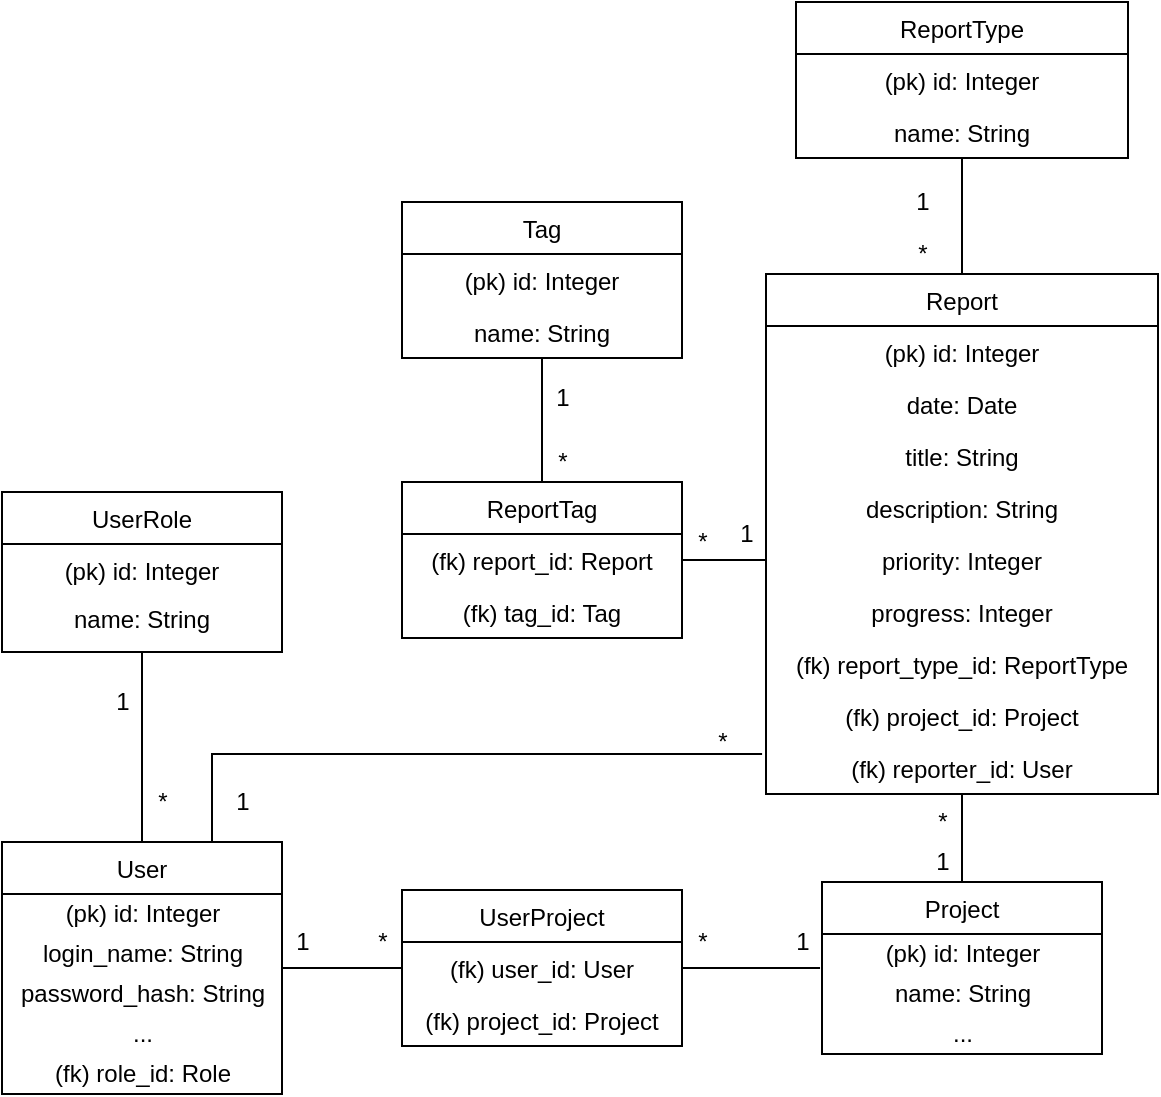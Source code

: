 <mxfile version="12.8.6" type="device"><diagram id="C5RBs43oDa-KdzZeNtuy" name="Page-1"><mxGraphModel dx="782" dy="1166" grid="1" gridSize="10" guides="1" tooltips="1" connect="1" arrows="1" fold="1" page="1" pageScale="1" pageWidth="827" pageHeight="1169" math="0" shadow="0"><root><mxCell id="WIyWlLk6GJQsqaUBKTNV-0"/><mxCell id="WIyWlLk6GJQsqaUBKTNV-1" parent="WIyWlLk6GJQsqaUBKTNV-0"/><mxCell id="I-xvTAF3Feiu-g91yrGB-6" style="edgeStyle=orthogonalEdgeStyle;rounded=0;orthogonalLoop=1;jettySize=auto;html=1;exitX=0.5;exitY=0;exitDx=0;exitDy=0;entryX=0.5;entryY=1;entryDx=0;entryDy=0;endArrow=none;endFill=0;" parent="WIyWlLk6GJQsqaUBKTNV-1" source="I-xvTAF3Feiu-g91yrGB-0" target="I-xvTAF3Feiu-g91yrGB-4" edge="1"><mxGeometry relative="1" as="geometry"/></mxCell><mxCell id="I-xvTAF3Feiu-g91yrGB-27" style="edgeStyle=orthogonalEdgeStyle;rounded=0;orthogonalLoop=1;jettySize=auto;html=1;exitX=1;exitY=0.5;exitDx=0;exitDy=0;entryX=0;entryY=0.5;entryDx=0;entryDy=0;endArrow=none;endFill=0;" parent="WIyWlLk6GJQsqaUBKTNV-1" source="I-xvTAF3Feiu-g91yrGB-0" target="I-xvTAF3Feiu-g91yrGB-24" edge="1"><mxGeometry relative="1" as="geometry"/></mxCell><mxCell id="I-xvTAF3Feiu-g91yrGB-0" value="User" style="swimlane;fontStyle=0;childLayout=stackLayout;horizontal=1;startSize=26;fillColor=none;horizontalStack=0;resizeParent=1;resizeParentMax=0;resizeLast=0;collapsible=1;marginBottom=0;" parent="WIyWlLk6GJQsqaUBKTNV-1" vertex="1"><mxGeometry x="170" y="680" width="140" height="126" as="geometry"/></mxCell><mxCell id="I-xvTAF3Feiu-g91yrGB-7" value="&lt;div&gt;(pk) id: Integer&lt;/div&gt;" style="text;html=1;align=center;verticalAlign=middle;resizable=0;points=[];autosize=1;" parent="I-xvTAF3Feiu-g91yrGB-0" vertex="1"><mxGeometry y="26" width="140" height="20" as="geometry"/></mxCell><mxCell id="I-xvTAF3Feiu-g91yrGB-8" value="&lt;div&gt;login_name: String&lt;/div&gt;" style="text;html=1;align=center;verticalAlign=middle;resizable=0;points=[];autosize=1;" parent="I-xvTAF3Feiu-g91yrGB-0" vertex="1"><mxGeometry y="46" width="140" height="20" as="geometry"/></mxCell><mxCell id="I-xvTAF3Feiu-g91yrGB-9" value="&lt;div&gt;password_hash: String&lt;/div&gt;" style="text;html=1;align=center;verticalAlign=middle;resizable=0;points=[];autosize=1;" parent="I-xvTAF3Feiu-g91yrGB-0" vertex="1"><mxGeometry y="66" width="140" height="20" as="geometry"/></mxCell><mxCell id="I-xvTAF3Feiu-g91yrGB-73" value="..." style="text;html=1;align=center;verticalAlign=middle;resizable=0;points=[];autosize=1;" parent="I-xvTAF3Feiu-g91yrGB-0" vertex="1"><mxGeometry y="86" width="140" height="20" as="geometry"/></mxCell><mxCell id="I-xvTAF3Feiu-g91yrGB-10" value="(fk) role_id: Role" style="text;html=1;align=center;verticalAlign=middle;resizable=0;points=[];autosize=1;" parent="I-xvTAF3Feiu-g91yrGB-0" vertex="1"><mxGeometry y="106" width="140" height="20" as="geometry"/></mxCell><mxCell id="I-xvTAF3Feiu-g91yrGB-4" value="UserRole" style="swimlane;fontStyle=0;childLayout=stackLayout;horizontal=1;startSize=26;fillColor=none;horizontalStack=0;resizeParent=1;resizeParentMax=0;resizeLast=0;collapsible=1;marginBottom=0;" parent="WIyWlLk6GJQsqaUBKTNV-1" vertex="1"><mxGeometry x="170" y="505" width="140" height="80" as="geometry"/></mxCell><mxCell id="I-xvTAF3Feiu-g91yrGB-5" value="(pk) id: Integer" style="text;strokeColor=none;fillColor=none;align=center;verticalAlign=top;spacingLeft=4;spacingRight=4;overflow=hidden;rotatable=0;points=[[0,0.5],[1,0.5]];portConstraint=eastwest;" parent="I-xvTAF3Feiu-g91yrGB-4" vertex="1"><mxGeometry y="26" width="140" height="24" as="geometry"/></mxCell><mxCell id="I-xvTAF3Feiu-g91yrGB-13" value="name: String" style="text;strokeColor=none;fillColor=none;align=center;verticalAlign=top;spacingLeft=4;spacingRight=4;overflow=hidden;rotatable=0;points=[[0,0.5],[1,0.5]];portConstraint=eastwest;" parent="I-xvTAF3Feiu-g91yrGB-4" vertex="1"><mxGeometry y="50" width="140" height="30" as="geometry"/></mxCell><mxCell id="I-xvTAF3Feiu-g91yrGB-11" value="1" style="text;html=1;align=center;verticalAlign=middle;resizable=0;points=[];autosize=1;" parent="WIyWlLk6GJQsqaUBKTNV-1" vertex="1"><mxGeometry x="220" y="600" width="20" height="20" as="geometry"/></mxCell><mxCell id="I-xvTAF3Feiu-g91yrGB-12" value="&lt;div&gt;*&lt;/div&gt;" style="text;html=1;align=center;verticalAlign=middle;resizable=0;points=[];autosize=1;" parent="WIyWlLk6GJQsqaUBKTNV-1" vertex="1"><mxGeometry x="240" y="650" width="20" height="20" as="geometry"/></mxCell><mxCell id="I-xvTAF3Feiu-g91yrGB-52" style="edgeStyle=orthogonalEdgeStyle;rounded=0;orthogonalLoop=1;jettySize=auto;html=1;exitX=0.5;exitY=0;exitDx=0;exitDy=0;entryX=0.5;entryY=1;entryDx=0;entryDy=0;endArrow=none;endFill=0;" parent="WIyWlLk6GJQsqaUBKTNV-1" source="I-xvTAF3Feiu-g91yrGB-14" target="I-xvTAF3Feiu-g91yrGB-39" edge="1"><mxGeometry relative="1" as="geometry"/></mxCell><mxCell id="I-xvTAF3Feiu-g91yrGB-14" value="Project" style="swimlane;fontStyle=0;childLayout=stackLayout;horizontal=1;startSize=26;fillColor=none;horizontalStack=0;resizeParent=1;resizeParentMax=0;resizeLast=0;collapsible=1;marginBottom=0;" parent="WIyWlLk6GJQsqaUBKTNV-1" vertex="1"><mxGeometry x="580" y="700" width="140" height="86" as="geometry"/></mxCell><mxCell id="I-xvTAF3Feiu-g91yrGB-15" value="&lt;div&gt;(pk) id: Integer&lt;/div&gt;" style="text;html=1;align=center;verticalAlign=middle;resizable=0;points=[];autosize=1;" parent="I-xvTAF3Feiu-g91yrGB-14" vertex="1"><mxGeometry y="26" width="140" height="20" as="geometry"/></mxCell><mxCell id="I-xvTAF3Feiu-g91yrGB-16" value="name: String" style="text;html=1;align=center;verticalAlign=middle;resizable=0;points=[];autosize=1;" parent="I-xvTAF3Feiu-g91yrGB-14" vertex="1"><mxGeometry y="46" width="140" height="20" as="geometry"/></mxCell><mxCell id="I-xvTAF3Feiu-g91yrGB-18" value="..." style="text;html=1;align=center;verticalAlign=middle;resizable=0;points=[];autosize=1;" parent="I-xvTAF3Feiu-g91yrGB-14" vertex="1"><mxGeometry y="66" width="140" height="20" as="geometry"/></mxCell><mxCell id="I-xvTAF3Feiu-g91yrGB-23" value="UserProject" style="swimlane;fontStyle=0;childLayout=stackLayout;horizontal=1;startSize=26;fillColor=none;horizontalStack=0;resizeParent=1;resizeParentMax=0;resizeLast=0;collapsible=1;marginBottom=0;align=center;" parent="WIyWlLk6GJQsqaUBKTNV-1" vertex="1"><mxGeometry x="370" y="704" width="140" height="78" as="geometry"/></mxCell><mxCell id="I-xvTAF3Feiu-g91yrGB-24" value="(fk) user_id: User" style="text;strokeColor=none;fillColor=none;align=center;verticalAlign=top;spacingLeft=4;spacingRight=4;overflow=hidden;rotatable=0;points=[[0,0.5],[1,0.5]];portConstraint=eastwest;" parent="I-xvTAF3Feiu-g91yrGB-23" vertex="1"><mxGeometry y="26" width="140" height="26" as="geometry"/></mxCell><mxCell id="I-xvTAF3Feiu-g91yrGB-25" value="(fk) project_id: Project" style="text;strokeColor=none;fillColor=none;align=center;verticalAlign=top;spacingLeft=4;spacingRight=4;overflow=hidden;rotatable=0;points=[[0,0.5],[1,0.5]];portConstraint=eastwest;" parent="I-xvTAF3Feiu-g91yrGB-23" vertex="1"><mxGeometry y="52" width="140" height="26" as="geometry"/></mxCell><mxCell id="I-xvTAF3Feiu-g91yrGB-30" style="edgeStyle=orthogonalEdgeStyle;rounded=0;orthogonalLoop=1;jettySize=auto;html=1;exitX=1;exitY=0.5;exitDx=0;exitDy=0;entryX=-0.007;entryY=0.85;entryDx=0;entryDy=0;entryPerimeter=0;endArrow=none;endFill=0;" parent="WIyWlLk6GJQsqaUBKTNV-1" source="I-xvTAF3Feiu-g91yrGB-24" target="I-xvTAF3Feiu-g91yrGB-15" edge="1"><mxGeometry relative="1" as="geometry"/></mxCell><mxCell id="I-xvTAF3Feiu-g91yrGB-31" value="1" style="text;html=1;align=center;verticalAlign=middle;resizable=0;points=[];autosize=1;" parent="WIyWlLk6GJQsqaUBKTNV-1" vertex="1"><mxGeometry x="310" y="720" width="20" height="20" as="geometry"/></mxCell><mxCell id="I-xvTAF3Feiu-g91yrGB-32" value="&lt;div&gt;*&lt;/div&gt;" style="text;html=1;align=center;verticalAlign=middle;resizable=0;points=[];autosize=1;" parent="WIyWlLk6GJQsqaUBKTNV-1" vertex="1"><mxGeometry x="350" y="720" width="20" height="20" as="geometry"/></mxCell><mxCell id="I-xvTAF3Feiu-g91yrGB-33" value="&lt;div&gt;*&lt;/div&gt;" style="text;html=1;align=center;verticalAlign=middle;resizable=0;points=[];autosize=1;" parent="WIyWlLk6GJQsqaUBKTNV-1" vertex="1"><mxGeometry x="510" y="720" width="20" height="20" as="geometry"/></mxCell><mxCell id="I-xvTAF3Feiu-g91yrGB-34" value="1" style="text;html=1;align=center;verticalAlign=middle;resizable=0;points=[];autosize=1;" parent="WIyWlLk6GJQsqaUBKTNV-1" vertex="1"><mxGeometry x="560" y="720" width="20" height="20" as="geometry"/></mxCell><mxCell id="I-xvTAF3Feiu-g91yrGB-55" style="edgeStyle=orthogonalEdgeStyle;rounded=0;orthogonalLoop=1;jettySize=auto;html=1;exitX=0.5;exitY=0;exitDx=0;exitDy=0;entryX=0.5;entryY=1;entryDx=0;entryDy=0;endArrow=none;endFill=0;" parent="WIyWlLk6GJQsqaUBKTNV-1" source="I-xvTAF3Feiu-g91yrGB-39" target="I-xvTAF3Feiu-g91yrGB-43" edge="1"><mxGeometry relative="1" as="geometry"/></mxCell><mxCell id="I-xvTAF3Feiu-g91yrGB-39" value="Report" style="swimlane;fontStyle=0;childLayout=stackLayout;horizontal=1;startSize=26;fillColor=none;horizontalStack=0;resizeParent=1;resizeParentMax=0;resizeLast=0;collapsible=1;marginBottom=0;align=center;" parent="WIyWlLk6GJQsqaUBKTNV-1" vertex="1"><mxGeometry x="552" y="396" width="196" height="260" as="geometry"/></mxCell><mxCell id="I-xvTAF3Feiu-g91yrGB-40" value="(pk) id: Integer" style="text;strokeColor=none;fillColor=none;align=center;verticalAlign=top;spacingLeft=4;spacingRight=4;overflow=hidden;rotatable=0;points=[[0,0.5],[1,0.5]];portConstraint=eastwest;" parent="I-xvTAF3Feiu-g91yrGB-39" vertex="1"><mxGeometry y="26" width="196" height="26" as="geometry"/></mxCell><mxCell id="euvv2-4tc6GiJW-i28tv-0" value="date: Date" style="text;strokeColor=none;fillColor=none;align=center;verticalAlign=top;spacingLeft=4;spacingRight=4;overflow=hidden;rotatable=0;points=[[0,0.5],[1,0.5]];portConstraint=eastwest;" parent="I-xvTAF3Feiu-g91yrGB-39" vertex="1"><mxGeometry y="52" width="196" height="26" as="geometry"/></mxCell><mxCell id="I-xvTAF3Feiu-g91yrGB-41" value="title: String" style="text;strokeColor=none;fillColor=none;align=center;verticalAlign=top;spacingLeft=4;spacingRight=4;overflow=hidden;rotatable=0;points=[[0,0.5],[1,0.5]];portConstraint=eastwest;" parent="I-xvTAF3Feiu-g91yrGB-39" vertex="1"><mxGeometry y="78" width="196" height="26" as="geometry"/></mxCell><mxCell id="I-xvTAF3Feiu-g91yrGB-49" value="description: String" style="text;strokeColor=none;fillColor=none;align=center;verticalAlign=top;spacingLeft=4;spacingRight=4;overflow=hidden;rotatable=0;points=[[0,0.5],[1,0.5]];portConstraint=eastwest;" parent="I-xvTAF3Feiu-g91yrGB-39" vertex="1"><mxGeometry y="104" width="196" height="26" as="geometry"/></mxCell><mxCell id="I-xvTAF3Feiu-g91yrGB-69" value="priority: Integer" style="text;strokeColor=none;fillColor=none;align=center;verticalAlign=top;spacingLeft=4;spacingRight=4;overflow=hidden;rotatable=0;points=[[0,0.5],[1,0.5]];portConstraint=eastwest;" parent="I-xvTAF3Feiu-g91yrGB-39" vertex="1"><mxGeometry y="130" width="196" height="26" as="geometry"/></mxCell><mxCell id="I-xvTAF3Feiu-g91yrGB-70" value="progress: Integer" style="text;strokeColor=none;fillColor=none;align=center;verticalAlign=top;spacingLeft=4;spacingRight=4;overflow=hidden;rotatable=0;points=[[0,0.5],[1,0.5]];portConstraint=eastwest;" parent="I-xvTAF3Feiu-g91yrGB-39" vertex="1"><mxGeometry y="156" width="196" height="26" as="geometry"/></mxCell><mxCell id="I-xvTAF3Feiu-g91yrGB-50" value="(fk) report_type_id: ReportType" style="text;strokeColor=none;fillColor=none;align=center;verticalAlign=top;spacingLeft=4;spacingRight=4;overflow=hidden;rotatable=0;points=[[0,0.5],[1,0.5]];portConstraint=eastwest;" parent="I-xvTAF3Feiu-g91yrGB-39" vertex="1"><mxGeometry y="182" width="196" height="26" as="geometry"/></mxCell><mxCell id="I-xvTAF3Feiu-g91yrGB-51" value="(fk) project_id: Project" style="text;strokeColor=none;fillColor=none;align=center;verticalAlign=top;spacingLeft=4;spacingRight=4;overflow=hidden;rotatable=0;points=[[0,0.5],[1,0.5]];portConstraint=eastwest;" parent="I-xvTAF3Feiu-g91yrGB-39" vertex="1"><mxGeometry y="208" width="196" height="26" as="geometry"/></mxCell><mxCell id="I-xvTAF3Feiu-g91yrGB-58" value="(fk) reporter_id: User" style="text;strokeColor=none;fillColor=none;align=center;verticalAlign=top;spacingLeft=4;spacingRight=4;overflow=hidden;rotatable=0;points=[[0,0.5],[1,0.5]];portConstraint=eastwest;" parent="I-xvTAF3Feiu-g91yrGB-39" vertex="1"><mxGeometry y="234" width="196" height="26" as="geometry"/></mxCell><mxCell id="I-xvTAF3Feiu-g91yrGB-43" value="ReportType" style="swimlane;fontStyle=0;childLayout=stackLayout;horizontal=1;startSize=26;fillColor=none;horizontalStack=0;resizeParent=1;resizeParentMax=0;resizeLast=0;collapsible=1;marginBottom=0;align=center;" parent="WIyWlLk6GJQsqaUBKTNV-1" vertex="1"><mxGeometry x="567" y="260" width="166" height="78" as="geometry"/></mxCell><mxCell id="I-xvTAF3Feiu-g91yrGB-44" value="(pk) id: Integer" style="text;strokeColor=none;fillColor=none;align=center;verticalAlign=top;spacingLeft=4;spacingRight=4;overflow=hidden;rotatable=0;points=[[0,0.5],[1,0.5]];portConstraint=eastwest;" parent="I-xvTAF3Feiu-g91yrGB-43" vertex="1"><mxGeometry y="26" width="166" height="26" as="geometry"/></mxCell><mxCell id="I-xvTAF3Feiu-g91yrGB-45" value="name: String" style="text;strokeColor=none;fillColor=none;align=center;verticalAlign=top;spacingLeft=4;spacingRight=4;overflow=hidden;rotatable=0;points=[[0,0.5],[1,0.5]];portConstraint=eastwest;" parent="I-xvTAF3Feiu-g91yrGB-43" vertex="1"><mxGeometry y="52" width="166" height="26" as="geometry"/></mxCell><mxCell id="I-xvTAF3Feiu-g91yrGB-53" value="&lt;div&gt;*&lt;/div&gt;" style="text;html=1;align=center;verticalAlign=middle;resizable=0;points=[];autosize=1;" parent="WIyWlLk6GJQsqaUBKTNV-1" vertex="1"><mxGeometry x="630" y="660" width="20" height="20" as="geometry"/></mxCell><mxCell id="I-xvTAF3Feiu-g91yrGB-54" value="1" style="text;html=1;align=center;verticalAlign=middle;resizable=0;points=[];autosize=1;" parent="WIyWlLk6GJQsqaUBKTNV-1" vertex="1"><mxGeometry x="630" y="680" width="20" height="20" as="geometry"/></mxCell><mxCell id="I-xvTAF3Feiu-g91yrGB-56" value="&lt;div&gt;*&lt;/div&gt;" style="text;html=1;align=center;verticalAlign=middle;resizable=0;points=[];autosize=1;" parent="WIyWlLk6GJQsqaUBKTNV-1" vertex="1"><mxGeometry x="620" y="376" width="20" height="20" as="geometry"/></mxCell><mxCell id="I-xvTAF3Feiu-g91yrGB-57" value="1" style="text;html=1;align=center;verticalAlign=middle;resizable=0;points=[];autosize=1;" parent="WIyWlLk6GJQsqaUBKTNV-1" vertex="1"><mxGeometry x="620" y="350" width="20" height="20" as="geometry"/></mxCell><mxCell id="I-xvTAF3Feiu-g91yrGB-59" style="edgeStyle=orthogonalEdgeStyle;rounded=0;orthogonalLoop=1;jettySize=auto;html=1;exitX=-0.01;exitY=0.231;exitDx=0;exitDy=0;entryX=0.75;entryY=0;entryDx=0;entryDy=0;endArrow=none;endFill=0;exitPerimeter=0;" parent="WIyWlLk6GJQsqaUBKTNV-1" source="I-xvTAF3Feiu-g91yrGB-58" target="I-xvTAF3Feiu-g91yrGB-0" edge="1"><mxGeometry relative="1" as="geometry"/></mxCell><mxCell id="I-xvTAF3Feiu-g91yrGB-60" value="1" style="text;html=1;align=center;verticalAlign=middle;resizable=0;points=[];autosize=1;" parent="WIyWlLk6GJQsqaUBKTNV-1" vertex="1"><mxGeometry x="280" y="650" width="20" height="20" as="geometry"/></mxCell><mxCell id="I-xvTAF3Feiu-g91yrGB-62" value="&lt;div&gt;*&lt;/div&gt;" style="text;html=1;align=center;verticalAlign=middle;resizable=0;points=[];autosize=1;" parent="WIyWlLk6GJQsqaUBKTNV-1" vertex="1"><mxGeometry x="520" y="620" width="20" height="20" as="geometry"/></mxCell><mxCell id="euvv2-4tc6GiJW-i28tv-11" style="edgeStyle=orthogonalEdgeStyle;rounded=0;orthogonalLoop=1;jettySize=auto;html=1;exitX=0.5;exitY=1;exitDx=0;exitDy=0;entryX=0.5;entryY=0;entryDx=0;entryDy=0;endArrow=none;endFill=0;" parent="WIyWlLk6GJQsqaUBKTNV-1" source="euvv2-4tc6GiJW-i28tv-1" target="euvv2-4tc6GiJW-i28tv-7" edge="1"><mxGeometry relative="1" as="geometry"/></mxCell><mxCell id="euvv2-4tc6GiJW-i28tv-1" value="Tag" style="swimlane;fontStyle=0;childLayout=stackLayout;horizontal=1;startSize=26;fillColor=none;horizontalStack=0;resizeParent=1;resizeParentMax=0;resizeLast=0;collapsible=1;marginBottom=0;" parent="WIyWlLk6GJQsqaUBKTNV-1" vertex="1"><mxGeometry x="370" y="360" width="140" height="78" as="geometry"/></mxCell><mxCell id="euvv2-4tc6GiJW-i28tv-5" value="(pk) id: Integer" style="text;strokeColor=none;fillColor=none;align=center;verticalAlign=top;spacingLeft=4;spacingRight=4;overflow=hidden;rotatable=0;points=[[0,0.5],[1,0.5]];portConstraint=eastwest;" parent="euvv2-4tc6GiJW-i28tv-1" vertex="1"><mxGeometry y="26" width="140" height="26" as="geometry"/></mxCell><mxCell id="euvv2-4tc6GiJW-i28tv-6" value="name: String" style="text;strokeColor=none;fillColor=none;align=center;verticalAlign=top;spacingLeft=4;spacingRight=4;overflow=hidden;rotatable=0;points=[[0,0.5],[1,0.5]];portConstraint=eastwest;" parent="euvv2-4tc6GiJW-i28tv-1" vertex="1"><mxGeometry y="52" width="140" height="26" as="geometry"/></mxCell><mxCell id="euvv2-4tc6GiJW-i28tv-7" value="ReportTag" style="swimlane;fontStyle=0;childLayout=stackLayout;horizontal=1;startSize=26;fillColor=none;horizontalStack=0;resizeParent=1;resizeParentMax=0;resizeLast=0;collapsible=1;marginBottom=0;" parent="WIyWlLk6GJQsqaUBKTNV-1" vertex="1"><mxGeometry x="370" y="500" width="140" height="78" as="geometry"/></mxCell><mxCell id="euvv2-4tc6GiJW-i28tv-8" value="(fk) report_id: Report" style="text;strokeColor=none;fillColor=none;align=center;verticalAlign=top;spacingLeft=4;spacingRight=4;overflow=hidden;rotatable=0;points=[[0,0.5],[1,0.5]];portConstraint=eastwest;" parent="euvv2-4tc6GiJW-i28tv-7" vertex="1"><mxGeometry y="26" width="140" height="26" as="geometry"/></mxCell><mxCell id="euvv2-4tc6GiJW-i28tv-9" value="(fk) tag_id: Tag" style="text;strokeColor=none;fillColor=none;align=center;verticalAlign=top;spacingLeft=4;spacingRight=4;overflow=hidden;rotatable=0;points=[[0,0.5],[1,0.5]];portConstraint=eastwest;" parent="euvv2-4tc6GiJW-i28tv-7" vertex="1"><mxGeometry y="52" width="140" height="26" as="geometry"/></mxCell><mxCell id="euvv2-4tc6GiJW-i28tv-10" style="edgeStyle=orthogonalEdgeStyle;rounded=0;orthogonalLoop=1;jettySize=auto;html=1;exitX=1;exitY=0.5;exitDx=0;exitDy=0;endArrow=none;endFill=0;" parent="WIyWlLk6GJQsqaUBKTNV-1" source="euvv2-4tc6GiJW-i28tv-8" target="I-xvTAF3Feiu-g91yrGB-69" edge="1"><mxGeometry relative="1" as="geometry"/></mxCell><mxCell id="euvv2-4tc6GiJW-i28tv-12" value="&lt;div&gt;*&lt;/div&gt;" style="text;html=1;align=center;verticalAlign=middle;resizable=0;points=[];autosize=1;" parent="WIyWlLk6GJQsqaUBKTNV-1" vertex="1"><mxGeometry x="510" y="520" width="20" height="20" as="geometry"/></mxCell><mxCell id="euvv2-4tc6GiJW-i28tv-13" value="1" style="text;html=1;align=center;verticalAlign=middle;resizable=0;points=[];autosize=1;" parent="WIyWlLk6GJQsqaUBKTNV-1" vertex="1"><mxGeometry x="532" y="516" width="20" height="20" as="geometry"/></mxCell><mxCell id="euvv2-4tc6GiJW-i28tv-14" value="&lt;div&gt;*&lt;/div&gt;" style="text;html=1;align=center;verticalAlign=middle;resizable=0;points=[];autosize=1;" parent="WIyWlLk6GJQsqaUBKTNV-1" vertex="1"><mxGeometry x="440" y="480" width="20" height="20" as="geometry"/></mxCell><mxCell id="euvv2-4tc6GiJW-i28tv-15" value="1" style="text;html=1;align=center;verticalAlign=middle;resizable=0;points=[];autosize=1;" parent="WIyWlLk6GJQsqaUBKTNV-1" vertex="1"><mxGeometry x="440" y="448" width="20" height="20" as="geometry"/></mxCell></root></mxGraphModel></diagram></mxfile>